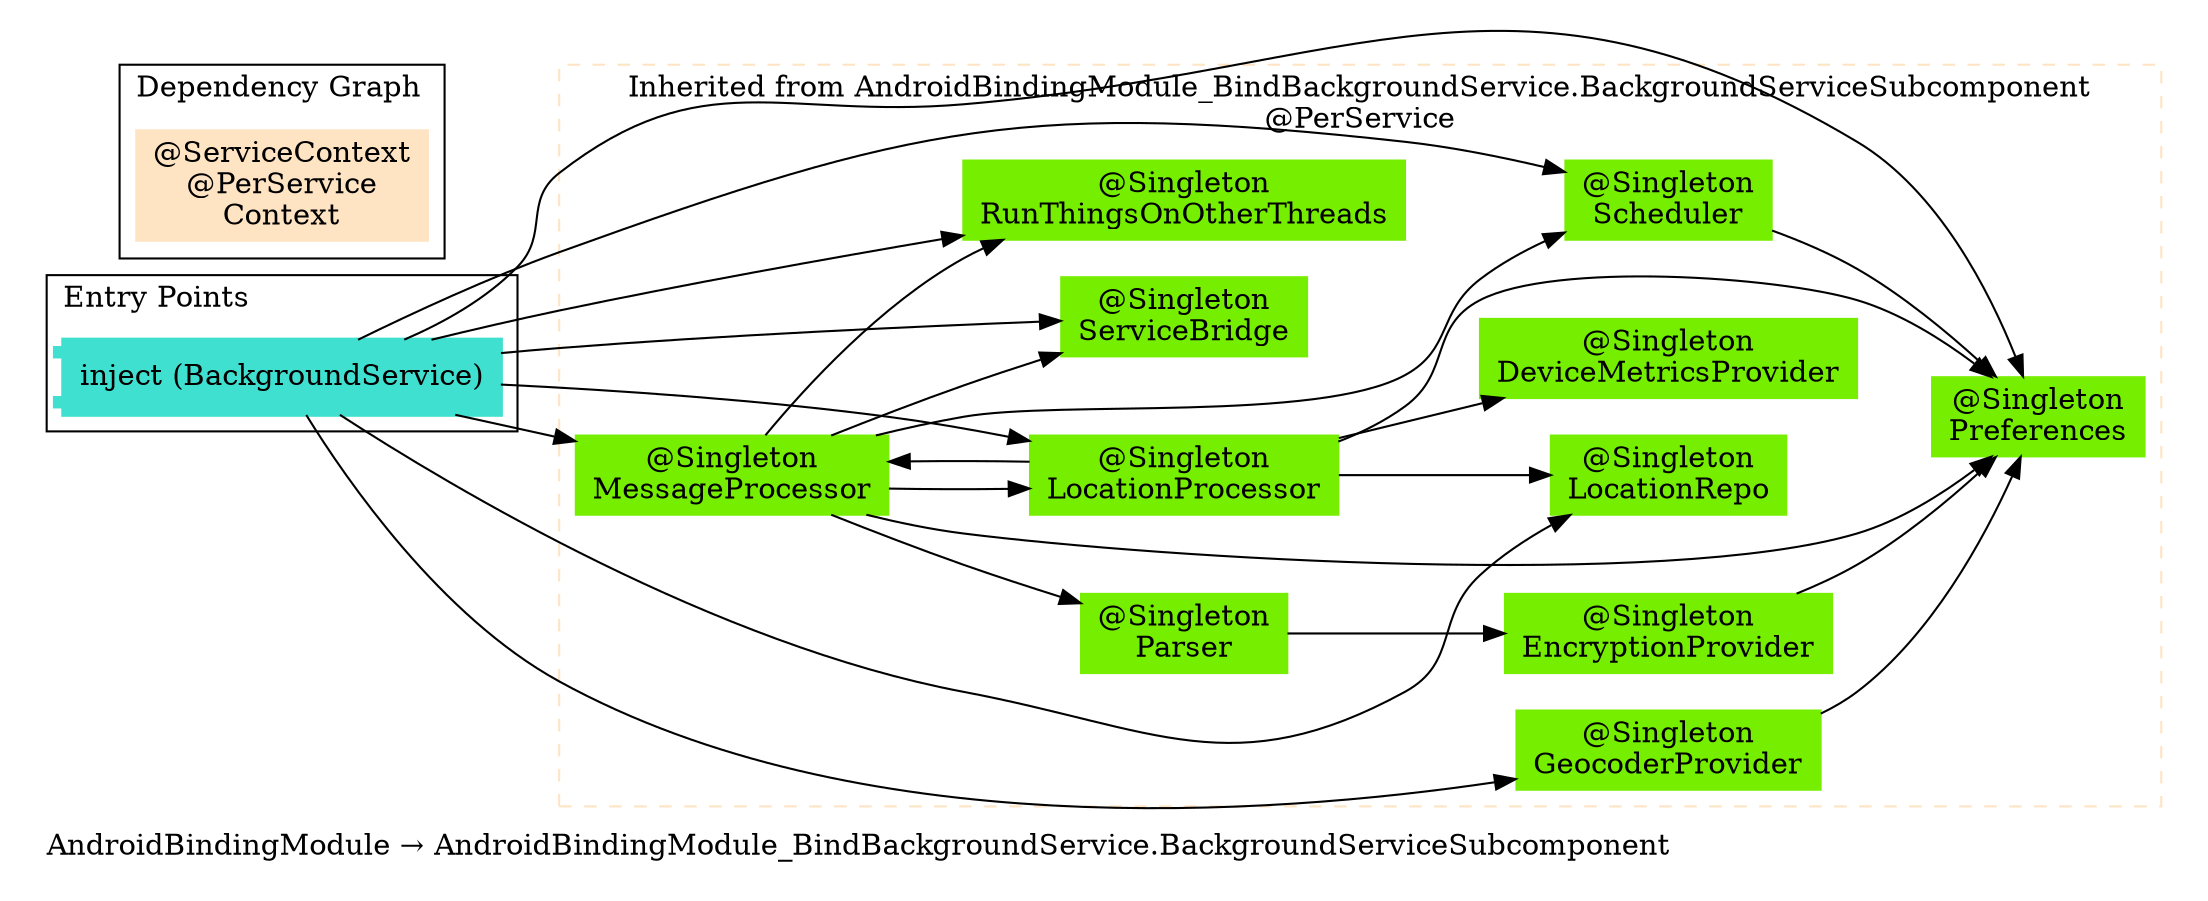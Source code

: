 digraph "org.owntracks.android.injection.modules.AndroidBindingModule → org.owntracks.android.injection.modules.AndroidBindingModule_BindBackgroundService.BackgroundServiceSubcomponent" {
  graph [rankdir="LR", labeljust="l", label="AndroidBindingModule → AndroidBindingModule_BindBackgroundService.BackgroundServiceSubcomponent", pad="0.2", compound="true"]
  node [shape="rectangle", style="filled", color="turquoise"]
  subgraph "cluster_Entry Points" {
    graph [labeljust="l", label="Entry Points"]
    node [shape="component", penwidth="2"]
    "9feb3fc3-32b2-43f2-911c-8734ffbc33d1" [label="inject (BackgroundService)", color="turquoise", shape="component"]
  }
  subgraph "cluster_Dependency Graph" {
    graph [labeljust="l", label="Dependency Graph"]
    "d7e878fc-b7d7-45f1-92e8-7e9cc89db2d9" [label="@Singleton\nPreferences", color="chartreuse2"]
    "8cc75a8e-acc1-49f4-bfd4-68a77270b5d8" [label="@Singleton\nScheduler", color="chartreuse2"]
    "769b7c4e-c5dd-41f8-9285-04719bc9394d" [label="@Singleton\nLocationProcessor", color="chartreuse2"]
    "241bae12-3de2-450d-86de-d5a315941fa0" [label="@Singleton\nGeocoderProvider", color="chartreuse2"]
    "03e05b20-677f-48ea-bd0a-5350d36b3192" [label="@Singleton\nLocationRepo", color="chartreuse2"]
    "62d3f782-f4e6-4546-8fe0-6d94a966b635" [label="@Singleton\nRunThingsOnOtherThreads", color="chartreuse2"]
    "97961e2c-f6a4-46e1-9a45-5d7bc67e1101" [label="@Singleton\nServiceBridge", color="chartreuse2"]
    "08c1e1fe-7c04-46c0-a6ec-c706e425c291" [label="@Singleton\nMessageProcessor", color="chartreuse2"]
    "ab55cacf-40d8-4a8d-9823-caf8955b9581" [label="@Singleton\nDeviceMetricsProvider", color="chartreuse2"]
    "ca5f9b24-9435-4d20-bfed-1430495acfe9" [label="@Singleton\nParser", color="chartreuse2"]
    "dd865d82-617f-40d0-9c1e-8beefab6d6d3" [label="@Singleton\nEncryptionProvider", color="chartreuse2"]
    "e7870db2-9f58-4515-a346-88f326b7d55b" [label="@ServiceContext\n@PerService\nContext", color="bisque"]
  }
  subgraph "cluster_Subcomponents" {
    graph [labeljust="l", shape="folder", label="Subcomponents"]
  }
  subgraph "cluster_AndroidBindingModule → AndroidBindingModule_BindBackgroundService.BackgroundServiceSubcomponent" {
    graph [labeljust="c", label="Inherited from AndroidBindingModule_BindBackgroundService.BackgroundServiceSubcomponent\n@PerService", style="dashed", href="full_org.owntracks.android.injection.modules.AndroidBindingModule_BindBackgroundService.BackgroundServiceSubcomponent.svg", color="bisque"]
    "03e05b20-677f-48ea-bd0a-5350d36b3192" [label="@Singleton\nLocationRepo", color="chartreuse2"]
    "241bae12-3de2-450d-86de-d5a315941fa0" [label="@Singleton\nGeocoderProvider", color="chartreuse2"]
    "769b7c4e-c5dd-41f8-9285-04719bc9394d" [label="@Singleton\nLocationProcessor", color="chartreuse2"]
    "d7e878fc-b7d7-45f1-92e8-7e9cc89db2d9" [label="@Singleton\nPreferences", color="chartreuse2"]
    "97961e2c-f6a4-46e1-9a45-5d7bc67e1101" [label="@Singleton\nServiceBridge", color="chartreuse2"]
    "08c1e1fe-7c04-46c0-a6ec-c706e425c291" [label="@Singleton\nMessageProcessor", color="chartreuse2"]
    "62d3f782-f4e6-4546-8fe0-6d94a966b635" [label="@Singleton\nRunThingsOnOtherThreads", color="chartreuse2"]
    "8cc75a8e-acc1-49f4-bfd4-68a77270b5d8" [label="@Singleton\nScheduler", color="chartreuse2"]
    "d7e878fc-b7d7-45f1-92e8-7e9cc89db2d9" [label="@Singleton\nPreferences", color="chartreuse2"]
    "03e05b20-677f-48ea-bd0a-5350d36b3192" [label="@Singleton\nLocationRepo", color="chartreuse2"]
    "d7e878fc-b7d7-45f1-92e8-7e9cc89db2d9" [label="@Singleton\nPreferences", color="chartreuse2"]
    "08c1e1fe-7c04-46c0-a6ec-c706e425c291" [label="@Singleton\nMessageProcessor", color="chartreuse2"]
    "ab55cacf-40d8-4a8d-9823-caf8955b9581" [label="@Singleton\nDeviceMetricsProvider", color="chartreuse2"]
    "d7e878fc-b7d7-45f1-92e8-7e9cc89db2d9" [label="@Singleton\nPreferences", color="chartreuse2"]
    "ca5f9b24-9435-4d20-bfed-1430495acfe9" [label="@Singleton\nParser", color="chartreuse2"]
    "769b7c4e-c5dd-41f8-9285-04719bc9394d" [label="@Singleton\nLocationProcessor", color="chartreuse2"]
    "d7e878fc-b7d7-45f1-92e8-7e9cc89db2d9" [label="@Singleton\nPreferences", color="chartreuse2"]
    "97961e2c-f6a4-46e1-9a45-5d7bc67e1101" [label="@Singleton\nServiceBridge", color="chartreuse2"]
    "62d3f782-f4e6-4546-8fe0-6d94a966b635" [label="@Singleton\nRunThingsOnOtherThreads", color="chartreuse2"]
    "8cc75a8e-acc1-49f4-bfd4-68a77270b5d8" [label="@Singleton\nScheduler", color="chartreuse2"]
    "dd865d82-617f-40d0-9c1e-8beefab6d6d3" [label="@Singleton\nEncryptionProvider", color="chartreuse2"]
    "d7e878fc-b7d7-45f1-92e8-7e9cc89db2d9" [label="@Singleton\nPreferences", color="chartreuse2"]
  }
  "9feb3fc3-32b2-43f2-911c-8734ffbc33d1" -> "769b7c4e-c5dd-41f8-9285-04719bc9394d"
  "9feb3fc3-32b2-43f2-911c-8734ffbc33d1" -> "8cc75a8e-acc1-49f4-bfd4-68a77270b5d8"
  "9feb3fc3-32b2-43f2-911c-8734ffbc33d1" -> "03e05b20-677f-48ea-bd0a-5350d36b3192"
  "9feb3fc3-32b2-43f2-911c-8734ffbc33d1" -> "62d3f782-f4e6-4546-8fe0-6d94a966b635"
  "9feb3fc3-32b2-43f2-911c-8734ffbc33d1" -> "d7e878fc-b7d7-45f1-92e8-7e9cc89db2d9"
  "9feb3fc3-32b2-43f2-911c-8734ffbc33d1" -> "97961e2c-f6a4-46e1-9a45-5d7bc67e1101"
  "9feb3fc3-32b2-43f2-911c-8734ffbc33d1" -> "08c1e1fe-7c04-46c0-a6ec-c706e425c291"
  "9feb3fc3-32b2-43f2-911c-8734ffbc33d1" -> "241bae12-3de2-450d-86de-d5a315941fa0"
  "769b7c4e-c5dd-41f8-9285-04719bc9394d" -> "d7e878fc-b7d7-45f1-92e8-7e9cc89db2d9"
  "8cc75a8e-acc1-49f4-bfd4-68a77270b5d8" -> "d7e878fc-b7d7-45f1-92e8-7e9cc89db2d9"
  "08c1e1fe-7c04-46c0-a6ec-c706e425c291" -> "d7e878fc-b7d7-45f1-92e8-7e9cc89db2d9"
  "dd865d82-617f-40d0-9c1e-8beefab6d6d3" -> "d7e878fc-b7d7-45f1-92e8-7e9cc89db2d9"
  "241bae12-3de2-450d-86de-d5a315941fa0" -> "d7e878fc-b7d7-45f1-92e8-7e9cc89db2d9"
  "08c1e1fe-7c04-46c0-a6ec-c706e425c291" -> "8cc75a8e-acc1-49f4-bfd4-68a77270b5d8"
  "08c1e1fe-7c04-46c0-a6ec-c706e425c291" -> "769b7c4e-c5dd-41f8-9285-04719bc9394d"
  "769b7c4e-c5dd-41f8-9285-04719bc9394d" -> "03e05b20-677f-48ea-bd0a-5350d36b3192"
  "769b7c4e-c5dd-41f8-9285-04719bc9394d" -> "08c1e1fe-7c04-46c0-a6ec-c706e425c291"
  "769b7c4e-c5dd-41f8-9285-04719bc9394d" -> "ab55cacf-40d8-4a8d-9823-caf8955b9581"
  "08c1e1fe-7c04-46c0-a6ec-c706e425c291" -> "62d3f782-f4e6-4546-8fe0-6d94a966b635"
  "08c1e1fe-7c04-46c0-a6ec-c706e425c291" -> "97961e2c-f6a4-46e1-9a45-5d7bc67e1101"
  "08c1e1fe-7c04-46c0-a6ec-c706e425c291" -> "ca5f9b24-9435-4d20-bfed-1430495acfe9"
  "ca5f9b24-9435-4d20-bfed-1430495acfe9" -> "dd865d82-617f-40d0-9c1e-8beefab6d6d3"
}
